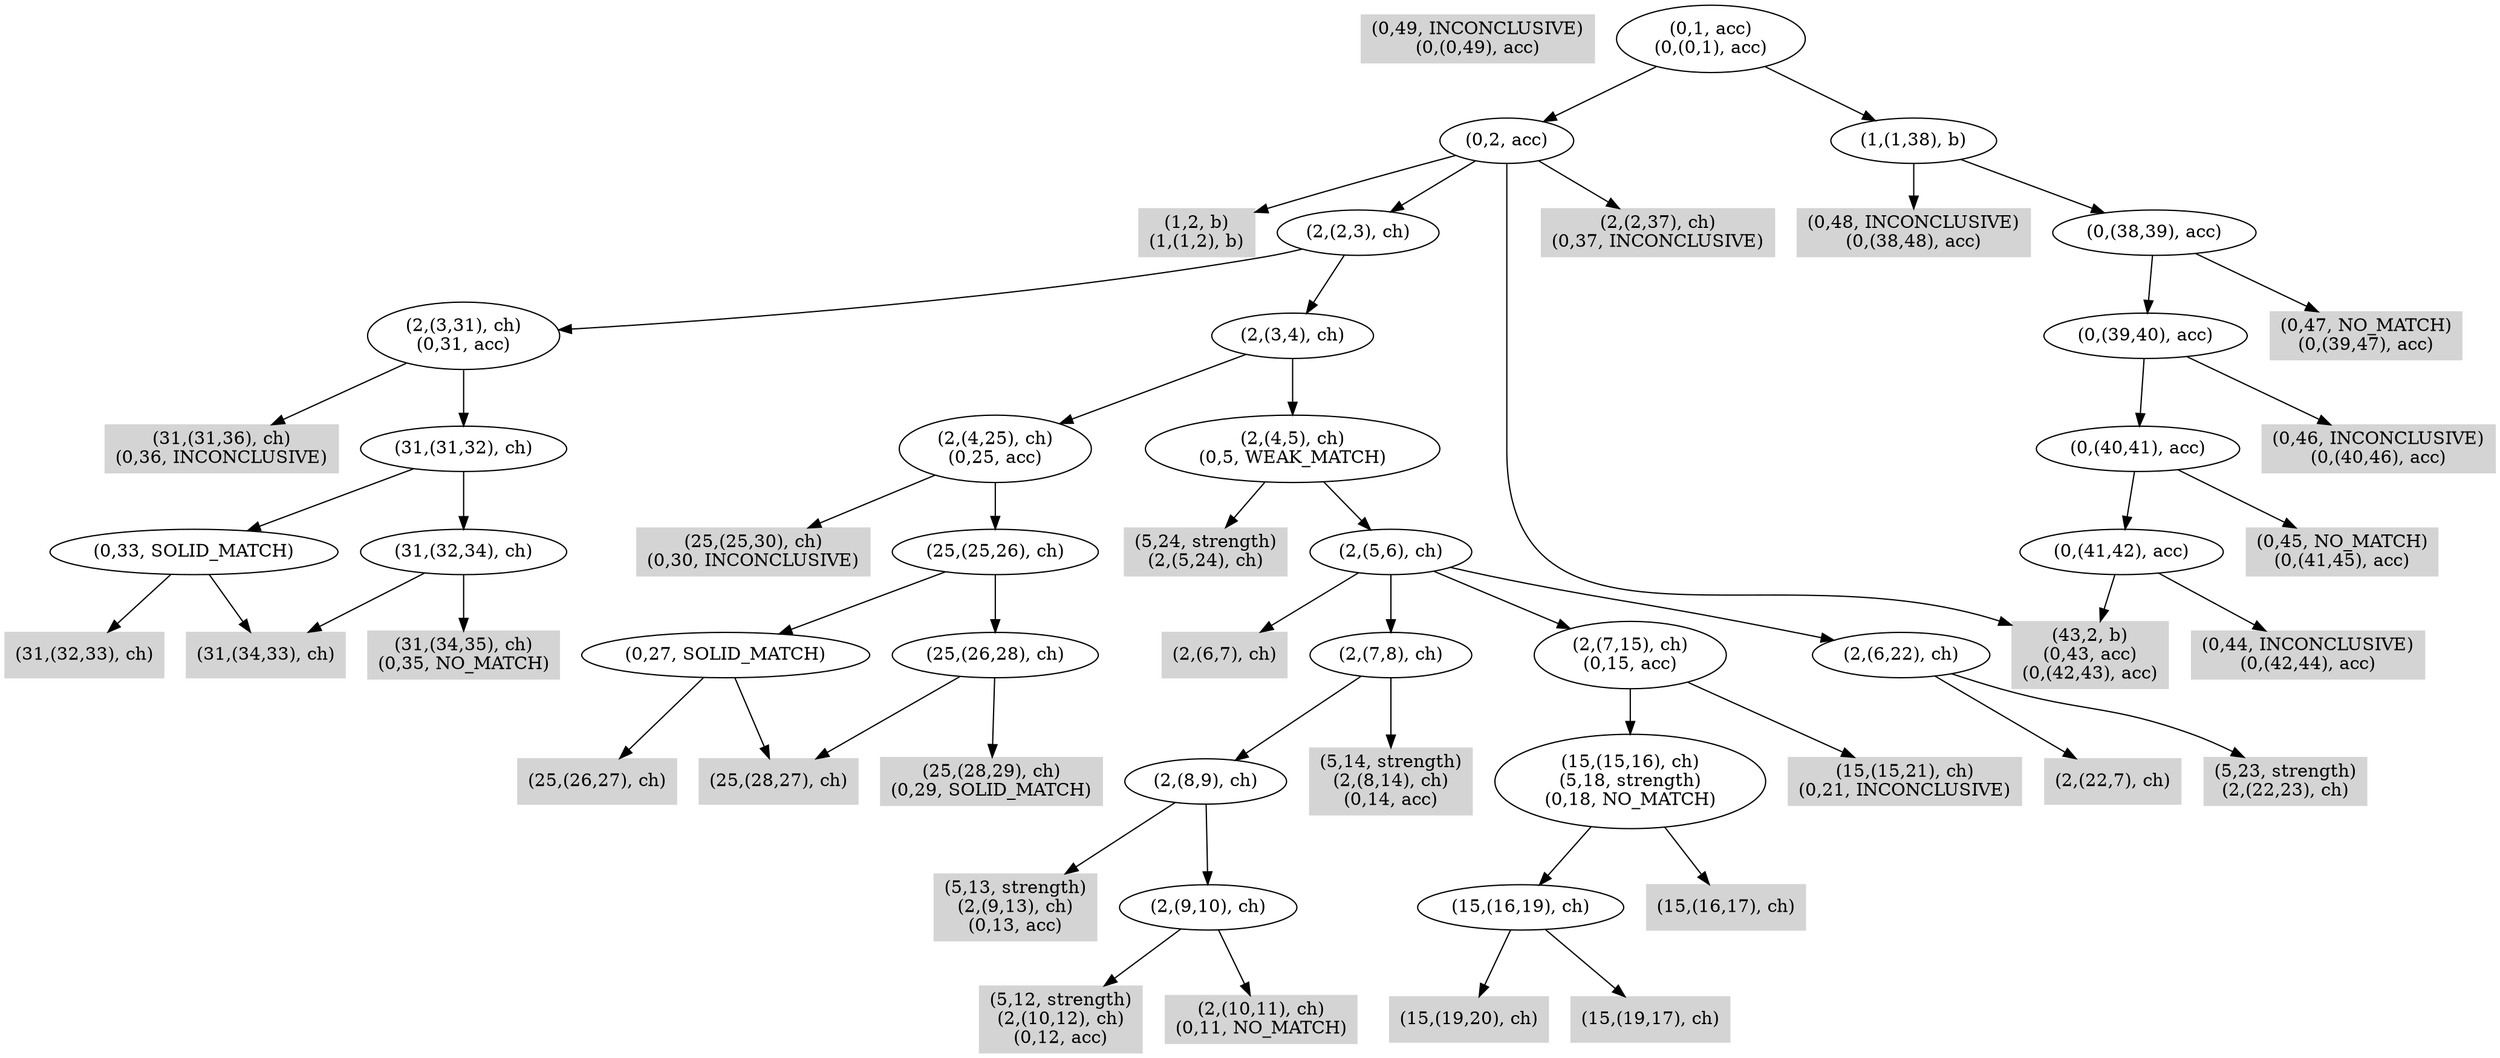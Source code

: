 digraph { 
44 [shape=box,style=filled,color=".0 .0 .83",label="(0,49, INCONCLUSIVE)\n(0,(0,49), acc)"];
45 [shape=box,style=filled,color=".0 .0 .83",label="(5,12, strength)\n(2,(10,12), ch)\n(0,12, acc)"];
46 [shape=box,style=filled,color=".0 .0 .83",label="(5,13, strength)\n(2,(9,13), ch)\n(0,13, acc)"];
47 [shape=box,style=filled,color=".0 .0 .83",label="(5,14, strength)\n(2,(8,14), ch)\n(0,14, acc)"];
48 [shape=box,style=filled,color=".0 .0 .83",label="(15,(15,21), ch)\n(0,21, INCONCLUSIVE)"];
49 [shape=box,style=filled,color=".0 .0 .83",label="(15,(19,20), ch)"];
50 [shape=box,style=filled,color=".0 .0 .83",label="(15,(19,17), ch)"];
51 [label="(15,(16,19), ch)"];
52 [shape=box,style=filled,color=".0 .0 .83",label="(15,(16,17), ch)"];
53 [label="(15,(15,16), ch)\n(5,18, strength)\n(0,18, NO_MATCH)"];
54 [label="(2,(7,15), ch)\n(0,15, acc)"];
55 [shape=box,style=filled,color=".0 .0 .83",label="(25,(25,30), ch)\n(0,30, INCONCLUSIVE)"];
56 [shape=box,style=filled,color=".0 .0 .83",label="(25,(26,27), ch)"];
57 [shape=box,style=filled,color=".0 .0 .83",label="(25,(28,27), ch)"];
58 [label="(0,27, SOLID_MATCH)"];
59 [shape=box,style=filled,color=".0 .0 .83",label="(25,(28,29), ch)\n(0,29, SOLID_MATCH)"];
60 [label="(25,(26,28), ch)"];
61 [label="(25,(25,26), ch)"];
62 [label="(2,(4,25), ch)\n(0,25, acc)"];
63 [shape=box,style=filled,color=".0 .0 .83",label="(31,(31,36), ch)\n(0,36, INCONCLUSIVE)"];
64 [shape=box,style=filled,color=".0 .0 .83",label="(31,(34,35), ch)\n(0,35, NO_MATCH)"];
65 [shape=box,style=filled,color=".0 .0 .83",label="(31,(32,33), ch)"];
66 [shape=box,style=filled,color=".0 .0 .83",label="(31,(34,33), ch)"];
67 [label="(0,33, SOLID_MATCH)"];
68 [label="(31,(32,34), ch)"];
69 [label="(31,(31,32), ch)"];
70 [label="(2,(3,31), ch)\n(0,31, acc)"];
71 [shape=box,style=filled,color=".0 .0 .83",label="(43,2, b)\n(0,43, acc)\n(0,(42,43), acc)"];
72 [shape=box,style=filled,color=".0 .0 .83",label="(2,(2,37), ch)\n(0,37, INCONCLUSIVE)"];
73 [shape=box,style=filled,color=".0 .0 .83",label="(2,(10,11), ch)\n(0,11, NO_MATCH)"];
74 [shape=box,style=filled,color=".0 .0 .83",label="(5,24, strength)\n(2,(5,24), ch)"];
75 [shape=box,style=filled,color=".0 .0 .83",label="(5,23, strength)\n(2,(22,23), ch)"];
76 [shape=box,style=filled,color=".0 .0 .83",label="(2,(22,7), ch)"];
77 [label="(2,(6,22), ch)"];
78 [shape=box,style=filled,color=".0 .0 .83",label="(2,(6,7), ch)"];
79 [label="(2,(9,10), ch)"];
80 [label="(2,(8,9), ch)"];
81 [label="(2,(7,8), ch)"];
82 [label="(2,(5,6), ch)"];
83 [label="(2,(4,5), ch)\n(0,5, WEAK_MATCH)"];
84 [shape=box,style=filled,color=".0 .0 .83",label="(1,2, b)\n(1,(1,2), b)"];
85 [label="(2,(3,4), ch)"];
86 [label="(2,(2,3), ch)"];
87 [label="(0,2, acc)"];
88 [shape=box,style=filled,color=".0 .0 .83",label="(0,48, INCONCLUSIVE)\n(0,(38,48), acc)"];
89 [shape=box,style=filled,color=".0 .0 .83",label="(0,47, NO_MATCH)\n(0,(39,47), acc)"];
90 [shape=box,style=filled,color=".0 .0 .83",label="(0,46, INCONCLUSIVE)\n(0,(40,46), acc)"];
91 [shape=box,style=filled,color=".0 .0 .83",label="(0,45, NO_MATCH)\n(0,(41,45), acc)"];
92 [shape=box,style=filled,color=".0 .0 .83",label="(0,44, INCONCLUSIVE)\n(0,(42,44), acc)"];
93 [label="(0,(41,42), acc)"];
94 [label="(0,(40,41), acc)"];
95 [label="(0,(39,40), acc)"];
96 [label="(0,(38,39), acc)"];
97 [label="(1,(1,38), b)"];
98 [label="(0,1, acc)\n(0,(0,1), acc)"];
51 -> 49;
51 -> 50;
53 -> 51;
53 -> 52;
54 -> 48;
54 -> 53;
58 -> 56;
58 -> 57;
60 -> 57;
60 -> 59;
61 -> 58;
61 -> 60;
62 -> 55;
62 -> 61;
67 -> 65;
67 -> 66;
68 -> 64;
68 -> 66;
69 -> 67;
69 -> 68;
70 -> 63;
70 -> 69;
77 -> 75;
77 -> 76;
79 -> 45;
79 -> 73;
80 -> 46;
80 -> 79;
81 -> 47;
81 -> 80;
82 -> 54;
82 -> 77;
82 -> 78;
82 -> 81;
83 -> 74;
83 -> 82;
85 -> 62;
85 -> 83;
86 -> 70;
86 -> 85;
87 -> 71;
87 -> 72;
87 -> 84;
87 -> 86;
93 -> 71;
93 -> 92;
94 -> 91;
94 -> 93;
95 -> 90;
95 -> 94;
96 -> 89;
96 -> 95;
97 -> 88;
97 -> 96;
98 -> 87;
98 -> 97;
}